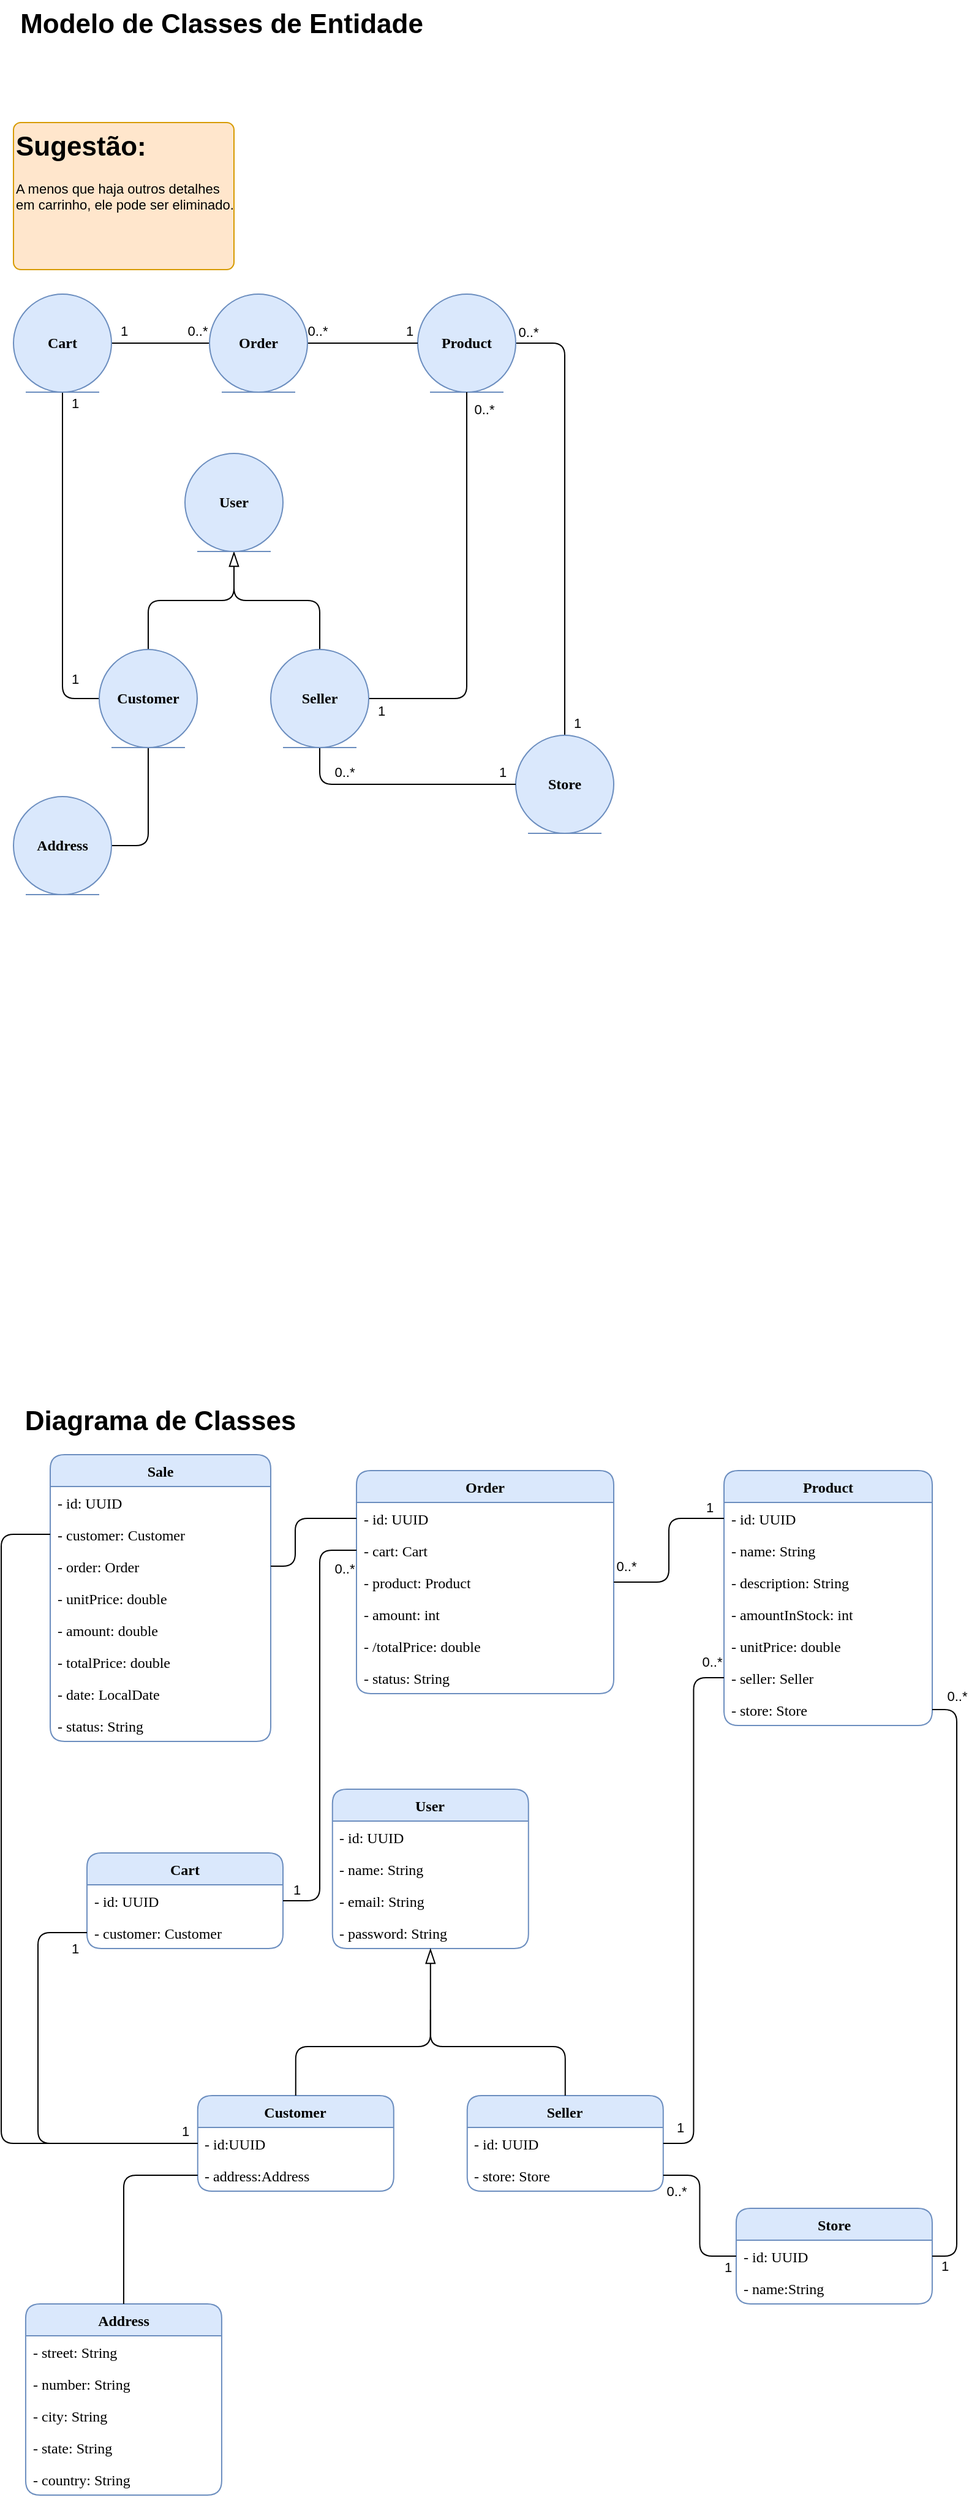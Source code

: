 <mxfile version="24.8.3">
  <diagram name="Página-1" id="TTVn241OmPXhMdDyWpZ5">
    <mxGraphModel dx="365" dy="1807" grid="1" gridSize="10" guides="1" tooltips="1" connect="1" arrows="1" fold="1" page="1" pageScale="1" pageWidth="827" pageHeight="1169" math="0" shadow="0">
      <root>
        <mxCell id="0" />
        <mxCell id="1" parent="0" />
        <mxCell id="45oS4C0SvB9Kl9MP0dxG-2" value="Product" style="swimlane;fontStyle=1;align=center;verticalAlign=top;childLayout=stackLayout;horizontal=1;startSize=26;horizontalStack=0;resizeParent=1;resizeParentMax=0;resizeLast=0;collapsible=1;marginBottom=0;whiteSpace=wrap;html=1;fontFamily=Cascadia Code;rounded=1;fillColor=#dae8fc;strokeColor=#6c8ebf;" parent="1" vertex="1">
          <mxGeometry x="610" y="70" width="170" height="208" as="geometry" />
        </mxCell>
        <mxCell id="45oS4C0SvB9Kl9MP0dxG-3" value="- id: UUID" style="text;align=left;verticalAlign=top;spacingLeft=4;spacingRight=4;overflow=hidden;rotatable=0;points=[[0,0.5],[1,0.5]];portConstraint=eastwest;whiteSpace=wrap;html=1;fontFamily=Cascadia Code;" parent="45oS4C0SvB9Kl9MP0dxG-2" vertex="1">
          <mxGeometry y="26" width="170" height="26" as="geometry" />
        </mxCell>
        <mxCell id="WNG-E03-8D0otMJcHpS6-30" value="- name: String" style="text;align=left;verticalAlign=top;spacingLeft=4;spacingRight=4;overflow=hidden;rotatable=0;points=[[0,0.5],[1,0.5]];portConstraint=eastwest;whiteSpace=wrap;html=1;fontFamily=Cascadia Code;" parent="45oS4C0SvB9Kl9MP0dxG-2" vertex="1">
          <mxGeometry y="52" width="170" height="26" as="geometry" />
        </mxCell>
        <mxCell id="WNG-E03-8D0otMJcHpS6-66" value="- description: String" style="text;align=left;verticalAlign=top;spacingLeft=4;spacingRight=4;overflow=hidden;rotatable=0;points=[[0,0.5],[1,0.5]];portConstraint=eastwest;whiteSpace=wrap;html=1;fontFamily=Cascadia Code;" parent="45oS4C0SvB9Kl9MP0dxG-2" vertex="1">
          <mxGeometry y="78" width="170" height="26" as="geometry" />
        </mxCell>
        <mxCell id="WNG-E03-8D0otMJcHpS6-87" value="- amountInStock: int" style="text;align=left;verticalAlign=top;spacingLeft=4;spacingRight=4;overflow=hidden;rotatable=0;points=[[0,0.5],[1,0.5]];portConstraint=eastwest;whiteSpace=wrap;html=1;fontFamily=Cascadia Code;" parent="45oS4C0SvB9Kl9MP0dxG-2" vertex="1">
          <mxGeometry y="104" width="170" height="26" as="geometry" />
        </mxCell>
        <mxCell id="wmJKvVizC2H3wOnnuJJJ-1" value="- unitPrice: double" style="text;align=left;verticalAlign=top;spacingLeft=4;spacingRight=4;overflow=hidden;rotatable=0;points=[[0,0.5],[1,0.5]];portConstraint=eastwest;whiteSpace=wrap;html=1;fontFamily=Cascadia Code;" vertex="1" parent="45oS4C0SvB9Kl9MP0dxG-2">
          <mxGeometry y="130" width="170" height="26" as="geometry" />
        </mxCell>
        <mxCell id="WNG-E03-8D0otMJcHpS6-88" value="- seller: Seller" style="text;align=left;verticalAlign=top;spacingLeft=4;spacingRight=4;overflow=hidden;rotatable=0;points=[[0,0.5],[1,0.5]];portConstraint=eastwest;whiteSpace=wrap;html=1;fontFamily=Cascadia Code;" parent="45oS4C0SvB9Kl9MP0dxG-2" vertex="1">
          <mxGeometry y="156" width="170" height="26" as="geometry" />
        </mxCell>
        <mxCell id="WNG-E03-8D0otMJcHpS6-89" value="- store: Store" style="text;align=left;verticalAlign=top;spacingLeft=4;spacingRight=4;overflow=hidden;rotatable=0;points=[[0,0.5],[1,0.5]];portConstraint=eastwest;whiteSpace=wrap;html=1;fontFamily=Cascadia Code;" parent="45oS4C0SvB9Kl9MP0dxG-2" vertex="1">
          <mxGeometry y="182" width="170" height="26" as="geometry" />
        </mxCell>
        <mxCell id="45oS4C0SvB9Kl9MP0dxG-7" value="Cart" style="swimlane;fontStyle=1;align=center;verticalAlign=top;childLayout=stackLayout;horizontal=1;startSize=26;horizontalStack=0;resizeParent=1;resizeParentMax=0;resizeLast=0;collapsible=1;marginBottom=0;whiteSpace=wrap;html=1;fontFamily=Cascadia Code;rounded=1;fillColor=#dae8fc;strokeColor=#6c8ebf;" parent="1" vertex="1">
          <mxGeometry x="90" y="382" width="160" height="78" as="geometry" />
        </mxCell>
        <mxCell id="45oS4C0SvB9Kl9MP0dxG-8" value="- id: UUID" style="text;align=left;verticalAlign=top;spacingLeft=4;spacingRight=4;overflow=hidden;rotatable=0;points=[[0,0.5],[1,0.5]];portConstraint=eastwest;whiteSpace=wrap;html=1;fontFamily=Cascadia Code;" parent="45oS4C0SvB9Kl9MP0dxG-7" vertex="1">
          <mxGeometry y="26" width="160" height="26" as="geometry" />
        </mxCell>
        <mxCell id="WNG-E03-8D0otMJcHpS6-63" value="- customer: Customer" style="text;align=left;verticalAlign=top;spacingLeft=4;spacingRight=4;overflow=hidden;rotatable=0;points=[[0,0.5],[1,0.5]];portConstraint=eastwest;whiteSpace=wrap;html=1;fontFamily=Cascadia Code;" parent="45oS4C0SvB9Kl9MP0dxG-7" vertex="1">
          <mxGeometry y="52" width="160" height="26" as="geometry" />
        </mxCell>
        <mxCell id="45oS4C0SvB9Kl9MP0dxG-11" value="User" style="swimlane;fontStyle=1;align=center;verticalAlign=top;childLayout=stackLayout;horizontal=1;startSize=26;horizontalStack=0;resizeParent=1;resizeParentMax=0;resizeLast=0;collapsible=1;marginBottom=0;whiteSpace=wrap;html=1;fontFamily=Cascadia Code;rounded=1;fillColor=#dae8fc;strokeColor=#6c8ebf;" parent="1" vertex="1">
          <mxGeometry x="290.39" y="330" width="160" height="130" as="geometry" />
        </mxCell>
        <mxCell id="45oS4C0SvB9Kl9MP0dxG-12" value="- id: UUID" style="text;align=left;verticalAlign=top;spacingLeft=4;spacingRight=4;overflow=hidden;rotatable=0;points=[[0,0.5],[1,0.5]];portConstraint=eastwest;whiteSpace=wrap;html=1;fontFamily=Cascadia Code;" parent="45oS4C0SvB9Kl9MP0dxG-11" vertex="1">
          <mxGeometry y="26" width="160" height="26" as="geometry" />
        </mxCell>
        <mxCell id="WNG-E03-8D0otMJcHpS6-74" value="- name: String" style="text;align=left;verticalAlign=top;spacingLeft=4;spacingRight=4;overflow=hidden;rotatable=0;points=[[0,0.5],[1,0.5]];portConstraint=eastwest;whiteSpace=wrap;html=1;fontFamily=Cascadia Code;" parent="45oS4C0SvB9Kl9MP0dxG-11" vertex="1">
          <mxGeometry y="52" width="160" height="26" as="geometry" />
        </mxCell>
        <mxCell id="WNG-E03-8D0otMJcHpS6-75" value="- email: String" style="text;align=left;verticalAlign=top;spacingLeft=4;spacingRight=4;overflow=hidden;rotatable=0;points=[[0,0.5],[1,0.5]];portConstraint=eastwest;whiteSpace=wrap;html=1;fontFamily=Cascadia Code;" parent="45oS4C0SvB9Kl9MP0dxG-11" vertex="1">
          <mxGeometry y="78" width="160" height="26" as="geometry" />
        </mxCell>
        <mxCell id="WNG-E03-8D0otMJcHpS6-76" value="- password: String" style="text;align=left;verticalAlign=top;spacingLeft=4;spacingRight=4;overflow=hidden;rotatable=0;points=[[0,0.5],[1,0.5]];portConstraint=eastwest;whiteSpace=wrap;html=1;fontFamily=Cascadia Code;" parent="45oS4C0SvB9Kl9MP0dxG-11" vertex="1">
          <mxGeometry y="104" width="160" height="26" as="geometry" />
        </mxCell>
        <mxCell id="45oS4C0SvB9Kl9MP0dxG-15" value="Seller" style="swimlane;fontStyle=1;align=center;verticalAlign=top;childLayout=stackLayout;horizontal=1;startSize=26;horizontalStack=0;resizeParent=1;resizeParentMax=0;resizeLast=0;collapsible=1;marginBottom=0;whiteSpace=wrap;html=1;fontFamily=Cascadia Code;rounded=1;fillColor=#dae8fc;strokeColor=#6c8ebf;" parent="1" vertex="1">
          <mxGeometry x="400.39" y="580" width="160" height="78" as="geometry" />
        </mxCell>
        <mxCell id="45oS4C0SvB9Kl9MP0dxG-16" value="- id: UUID" style="text;align=left;verticalAlign=top;spacingLeft=4;spacingRight=4;overflow=hidden;rotatable=0;points=[[0,0.5],[1,0.5]];portConstraint=eastwest;whiteSpace=wrap;html=1;fontFamily=Cascadia Code;" parent="45oS4C0SvB9Kl9MP0dxG-15" vertex="1">
          <mxGeometry y="26" width="160" height="26" as="geometry" />
        </mxCell>
        <mxCell id="WNG-E03-8D0otMJcHpS6-80" value="- store: Store" style="text;align=left;verticalAlign=top;spacingLeft=4;spacingRight=4;overflow=hidden;rotatable=0;points=[[0,0.5],[1,0.5]];portConstraint=eastwest;whiteSpace=wrap;html=1;fontFamily=Cascadia Code;" parent="45oS4C0SvB9Kl9MP0dxG-15" vertex="1">
          <mxGeometry y="52" width="160" height="26" as="geometry" />
        </mxCell>
        <mxCell id="45oS4C0SvB9Kl9MP0dxG-23" value="Customer" style="swimlane;fontStyle=1;align=center;verticalAlign=top;childLayout=stackLayout;horizontal=1;startSize=26;horizontalStack=0;resizeParent=1;resizeParentMax=0;resizeLast=0;collapsible=1;marginBottom=0;whiteSpace=wrap;html=1;fontFamily=Cascadia Code;rounded=1;fillColor=#dae8fc;strokeColor=#6c8ebf;" parent="1" vertex="1">
          <mxGeometry x="180.39" y="580" width="160" height="78" as="geometry" />
        </mxCell>
        <mxCell id="WNG-E03-8D0otMJcHpS6-79" value="- id:UUID" style="text;align=left;verticalAlign=top;spacingLeft=4;spacingRight=4;overflow=hidden;rotatable=0;points=[[0,0.5],[1,0.5]];portConstraint=eastwest;whiteSpace=wrap;html=1;fontFamily=Cascadia Code;" parent="45oS4C0SvB9Kl9MP0dxG-23" vertex="1">
          <mxGeometry y="26" width="160" height="26" as="geometry" />
        </mxCell>
        <mxCell id="45oS4C0SvB9Kl9MP0dxG-24" value="- address:Address" style="text;align=left;verticalAlign=top;spacingLeft=4;spacingRight=4;overflow=hidden;rotatable=0;points=[[0,0.5],[1,0.5]];portConstraint=eastwest;whiteSpace=wrap;html=1;fontFamily=Cascadia Code;" parent="45oS4C0SvB9Kl9MP0dxG-23" vertex="1">
          <mxGeometry y="52" width="160" height="26" as="geometry" />
        </mxCell>
        <mxCell id="45oS4C0SvB9Kl9MP0dxG-27" value="Address" style="swimlane;fontStyle=1;align=center;verticalAlign=top;childLayout=stackLayout;horizontal=1;startSize=26;horizontalStack=0;resizeParent=1;resizeParentMax=0;resizeLast=0;collapsible=1;marginBottom=0;whiteSpace=wrap;html=1;fontFamily=Cascadia Code;rounded=1;fillColor=#dae8fc;strokeColor=#6c8ebf;" parent="1" vertex="1">
          <mxGeometry x="39.96" y="750" width="160" height="156" as="geometry" />
        </mxCell>
        <mxCell id="45oS4C0SvB9Kl9MP0dxG-28" value="- street: String" style="text;align=left;verticalAlign=top;spacingLeft=4;spacingRight=4;overflow=hidden;rotatable=0;points=[[0,0.5],[1,0.5]];portConstraint=eastwest;whiteSpace=wrap;html=1;fontFamily=Cascadia Code;" parent="45oS4C0SvB9Kl9MP0dxG-27" vertex="1">
          <mxGeometry y="26" width="160" height="26" as="geometry" />
        </mxCell>
        <mxCell id="WNG-E03-8D0otMJcHpS6-70" value="- number: String" style="text;align=left;verticalAlign=top;spacingLeft=4;spacingRight=4;overflow=hidden;rotatable=0;points=[[0,0.5],[1,0.5]];portConstraint=eastwest;whiteSpace=wrap;html=1;fontFamily=Cascadia Code;" parent="45oS4C0SvB9Kl9MP0dxG-27" vertex="1">
          <mxGeometry y="52" width="160" height="26" as="geometry" />
        </mxCell>
        <mxCell id="WNG-E03-8D0otMJcHpS6-69" value="- city: String" style="text;align=left;verticalAlign=top;spacingLeft=4;spacingRight=4;overflow=hidden;rotatable=0;points=[[0,0.5],[1,0.5]];portConstraint=eastwest;whiteSpace=wrap;html=1;fontFamily=Cascadia Code;" parent="45oS4C0SvB9Kl9MP0dxG-27" vertex="1">
          <mxGeometry y="78" width="160" height="26" as="geometry" />
        </mxCell>
        <mxCell id="WNG-E03-8D0otMJcHpS6-71" value="- state: String" style="text;align=left;verticalAlign=top;spacingLeft=4;spacingRight=4;overflow=hidden;rotatable=0;points=[[0,0.5],[1,0.5]];portConstraint=eastwest;whiteSpace=wrap;html=1;fontFamily=Cascadia Code;" parent="45oS4C0SvB9Kl9MP0dxG-27" vertex="1">
          <mxGeometry y="104" width="160" height="26" as="geometry" />
        </mxCell>
        <mxCell id="WNG-E03-8D0otMJcHpS6-72" value="- country: String" style="text;align=left;verticalAlign=top;spacingLeft=4;spacingRight=4;overflow=hidden;rotatable=0;points=[[0,0.5],[1,0.5]];portConstraint=eastwest;whiteSpace=wrap;html=1;fontFamily=Cascadia Code;" parent="45oS4C0SvB9Kl9MP0dxG-27" vertex="1">
          <mxGeometry y="130" width="160" height="26" as="geometry" />
        </mxCell>
        <mxCell id="45oS4C0SvB9Kl9MP0dxG-31" value="Store" style="swimlane;fontStyle=1;align=center;verticalAlign=top;childLayout=stackLayout;horizontal=1;startSize=26;horizontalStack=0;resizeParent=1;resizeParentMax=0;resizeLast=0;collapsible=1;marginBottom=0;whiteSpace=wrap;html=1;fontFamily=Cascadia Code;rounded=1;fillColor=#dae8fc;strokeColor=#6c8ebf;" parent="1" vertex="1">
          <mxGeometry x="619.96" y="672" width="160" height="78" as="geometry" />
        </mxCell>
        <mxCell id="45oS4C0SvB9Kl9MP0dxG-32" value="- id: UUID" style="text;align=left;verticalAlign=top;spacingLeft=4;spacingRight=4;overflow=hidden;rotatable=0;points=[[0,0.5],[1,0.5]];portConstraint=eastwest;whiteSpace=wrap;html=1;fontFamily=Cascadia Code;" parent="45oS4C0SvB9Kl9MP0dxG-31" vertex="1">
          <mxGeometry y="26" width="160" height="26" as="geometry" />
        </mxCell>
        <mxCell id="WNG-E03-8D0otMJcHpS6-84" value="- name:String" style="text;align=left;verticalAlign=top;spacingLeft=4;spacingRight=4;overflow=hidden;rotatable=0;points=[[0,0.5],[1,0.5]];portConstraint=eastwest;whiteSpace=wrap;html=1;fontFamily=Cascadia Code;" parent="45oS4C0SvB9Kl9MP0dxG-31" vertex="1">
          <mxGeometry y="52" width="160" height="26" as="geometry" />
        </mxCell>
        <mxCell id="WNG-E03-8D0otMJcHpS6-1" value="Diagrama de Classes" style="text;html=1;align=center;verticalAlign=middle;whiteSpace=wrap;rounded=0;fontStyle=1;fontSize=22;" parent="1" vertex="1">
          <mxGeometry x="30" y="10" width="240" height="40" as="geometry" />
        </mxCell>
        <mxCell id="WNG-E03-8D0otMJcHpS6-2" value="Modelo de Classes de Entidade" style="text;html=1;align=center;verticalAlign=middle;whiteSpace=wrap;rounded=0;fontStyle=1;fontSize=22;" parent="1" vertex="1">
          <mxGeometry x="30" y="-1130" width="340" height="40" as="geometry" />
        </mxCell>
        <mxCell id="WNG-E03-8D0otMJcHpS6-20" style="edgeStyle=orthogonalEdgeStyle;shape=connector;curved=0;rounded=1;orthogonalLoop=1;jettySize=auto;html=1;exitX=1;exitY=0.5;exitDx=0;exitDy=0;entryX=0.5;entryY=0;entryDx=0;entryDy=0;strokeColor=default;align=center;verticalAlign=middle;fontFamily=Helvetica;fontSize=11;fontColor=default;labelBackgroundColor=default;startArrow=none;startFill=0;startSize=10;endArrow=none;endFill=0;endSize=10;" parent="1" source="WNG-E03-8D0otMJcHpS6-3" target="WNG-E03-8D0otMJcHpS6-6" edge="1">
          <mxGeometry relative="1" as="geometry">
            <Array as="points">
              <mxPoint x="480" y="-850" />
            </Array>
          </mxGeometry>
        </mxCell>
        <mxCell id="WNG-E03-8D0otMJcHpS6-24" value="0..*" style="edgeLabel;html=1;align=center;verticalAlign=middle;resizable=0;points=[];fontFamily=Helvetica;fontSize=11;fontColor=default;labelBackgroundColor=default;" parent="WNG-E03-8D0otMJcHpS6-20" vertex="1" connectable="0">
          <mxGeometry x="-0.719" relative="1" as="geometry">
            <mxPoint x="-30" y="-20" as="offset" />
          </mxGeometry>
        </mxCell>
        <mxCell id="WNG-E03-8D0otMJcHpS6-25" value="1" style="edgeLabel;html=1;align=center;verticalAlign=middle;resizable=0;points=[];fontFamily=Helvetica;fontSize=11;fontColor=default;labelBackgroundColor=default;" parent="WNG-E03-8D0otMJcHpS6-20" vertex="1" connectable="0">
          <mxGeometry x="0.94" y="-1" relative="1" as="geometry">
            <mxPoint x="11" y="1" as="offset" />
          </mxGeometry>
        </mxCell>
        <mxCell id="WNG-E03-8D0otMJcHpS6-3" value="&lt;font face=&quot;Cascadia Code&quot;&gt;&lt;b&gt;Product&lt;/b&gt;&lt;/font&gt;" style="ellipse;shape=umlEntity;whiteSpace=wrap;html=1;fillColor=#dae8fc;strokeColor=#6c8ebf;" parent="1" vertex="1">
          <mxGeometry x="360" y="-890" width="80" height="80" as="geometry" />
        </mxCell>
        <mxCell id="WNG-E03-8D0otMJcHpS6-11" style="edgeStyle=orthogonalEdgeStyle;rounded=1;orthogonalLoop=1;jettySize=auto;html=1;endArrow=none;endFill=0;curved=0;" parent="1" source="WNG-E03-8D0otMJcHpS6-4" target="WNG-E03-8D0otMJcHpS6-3" edge="1">
          <mxGeometry relative="1" as="geometry" />
        </mxCell>
        <mxCell id="WNG-E03-8D0otMJcHpS6-12" value="1" style="edgeLabel;html=1;align=center;verticalAlign=middle;resizable=0;points=[];" parent="WNG-E03-8D0otMJcHpS6-11" vertex="1" connectable="0">
          <mxGeometry x="0.868" y="1" relative="1" as="geometry">
            <mxPoint x="-1" y="-9" as="offset" />
          </mxGeometry>
        </mxCell>
        <mxCell id="WNG-E03-8D0otMJcHpS6-13" value="0..*" style="edgeLabel;html=1;align=center;verticalAlign=middle;resizable=0;points=[];" parent="WNG-E03-8D0otMJcHpS6-11" vertex="1" connectable="0">
          <mxGeometry x="-0.898" y="2" relative="1" as="geometry">
            <mxPoint x="3" y="-8" as="offset" />
          </mxGeometry>
        </mxCell>
        <mxCell id="WNG-E03-8D0otMJcHpS6-34" style="edgeStyle=orthogonalEdgeStyle;shape=connector;curved=0;rounded=1;orthogonalLoop=1;jettySize=auto;html=1;entryX=1;entryY=0.5;entryDx=0;entryDy=0;strokeColor=default;align=center;verticalAlign=middle;fontFamily=Helvetica;fontSize=11;fontColor=default;labelBackgroundColor=default;startArrow=none;startFill=0;startSize=10;endArrow=none;endFill=0;endSize=10;" parent="1" source="WNG-E03-8D0otMJcHpS6-4" target="WNG-E03-8D0otMJcHpS6-33" edge="1">
          <mxGeometry relative="1" as="geometry" />
        </mxCell>
        <mxCell id="WNG-E03-8D0otMJcHpS6-38" value="1" style="edgeLabel;html=1;align=center;verticalAlign=middle;resizable=0;points=[];fontFamily=Helvetica;fontSize=11;fontColor=default;labelBackgroundColor=default;" parent="WNG-E03-8D0otMJcHpS6-34" vertex="1" connectable="0">
          <mxGeometry x="0.775" relative="1" as="geometry">
            <mxPoint x="1" y="-10" as="offset" />
          </mxGeometry>
        </mxCell>
        <mxCell id="WNG-E03-8D0otMJcHpS6-39" value="0..*" style="edgeLabel;html=1;align=center;verticalAlign=middle;resizable=0;points=[];fontFamily=Helvetica;fontSize=11;fontColor=default;labelBackgroundColor=default;" parent="WNG-E03-8D0otMJcHpS6-34" vertex="1" connectable="0">
          <mxGeometry x="-0.8" y="-2" relative="1" as="geometry">
            <mxPoint x="-2" y="-8" as="offset" />
          </mxGeometry>
        </mxCell>
        <mxCell id="WNG-E03-8D0otMJcHpS6-4" value="&lt;font face=&quot;Cascadia Code&quot;&gt;&lt;b&gt;Order&lt;/b&gt;&lt;/font&gt;" style="ellipse;shape=umlEntity;whiteSpace=wrap;html=1;fillColor=#dae8fc;strokeColor=#6c8ebf;" parent="1" vertex="1">
          <mxGeometry x="190" y="-890" width="80" height="80" as="geometry" />
        </mxCell>
        <mxCell id="WNG-E03-8D0otMJcHpS6-6" value="&lt;font face=&quot;Cascadia Code&quot;&gt;&lt;b&gt;Store&lt;/b&gt;&lt;/font&gt;" style="ellipse;shape=umlEntity;whiteSpace=wrap;html=1;fillColor=#dae8fc;strokeColor=#6c8ebf;" parent="1" vertex="1">
          <mxGeometry x="440" y="-530" width="80" height="80" as="geometry" />
        </mxCell>
        <mxCell id="WNG-E03-8D0otMJcHpS6-14" style="edgeStyle=orthogonalEdgeStyle;rounded=1;orthogonalLoop=1;jettySize=auto;html=1;entryX=0.5;entryY=0;entryDx=0;entryDy=0;endArrow=none;endFill=0;endSize=10;curved=0;startArrow=blockThin;startFill=0;startSize=10;exitX=0.5;exitY=1;exitDx=0;exitDy=0;" parent="1" source="WNG-E03-8D0otMJcHpS6-7" target="WNG-E03-8D0otMJcHpS6-8" edge="1">
          <mxGeometry relative="1" as="geometry">
            <mxPoint x="250" y="-630" as="sourcePoint" />
          </mxGeometry>
        </mxCell>
        <mxCell id="WNG-E03-8D0otMJcHpS6-15" style="edgeStyle=orthogonalEdgeStyle;rounded=1;orthogonalLoop=1;jettySize=auto;html=1;entryX=0.5;entryY=0;entryDx=0;entryDy=0;endArrow=none;endFill=0;endSize=10;curved=0;" parent="1" target="WNG-E03-8D0otMJcHpS6-9" edge="1">
          <mxGeometry relative="1" as="geometry">
            <mxPoint x="210" y="-660" as="sourcePoint" />
            <Array as="points">
              <mxPoint x="210" y="-640" />
              <mxPoint x="280" y="-640" />
            </Array>
          </mxGeometry>
        </mxCell>
        <mxCell id="WNG-E03-8D0otMJcHpS6-37" style="edgeStyle=orthogonalEdgeStyle;shape=connector;curved=0;rounded=1;orthogonalLoop=1;jettySize=auto;html=1;strokeColor=default;align=center;verticalAlign=middle;fontFamily=Helvetica;fontSize=11;fontColor=default;labelBackgroundColor=default;startArrow=none;startFill=0;startSize=10;endArrow=none;endFill=0;endSize=10;entryX=0.5;entryY=1;entryDx=0;entryDy=0;exitX=0;exitY=0.5;exitDx=0;exitDy=0;" parent="1" source="WNG-E03-8D0otMJcHpS6-8" target="WNG-E03-8D0otMJcHpS6-33" edge="1">
          <mxGeometry relative="1" as="geometry">
            <mxPoint x="80" y="-780" as="targetPoint" />
          </mxGeometry>
        </mxCell>
        <mxCell id="WNG-E03-8D0otMJcHpS6-40" value="1" style="edgeLabel;html=1;align=center;verticalAlign=middle;resizable=0;points=[];fontFamily=Helvetica;fontSize=11;fontColor=default;labelBackgroundColor=default;" parent="WNG-E03-8D0otMJcHpS6-37" vertex="1" connectable="0">
          <mxGeometry x="0.937" relative="1" as="geometry">
            <mxPoint x="10" as="offset" />
          </mxGeometry>
        </mxCell>
        <mxCell id="WNG-E03-8D0otMJcHpS6-41" value="1" style="edgeLabel;html=1;align=center;verticalAlign=middle;resizable=0;points=[];fontFamily=Helvetica;fontSize=11;fontColor=default;labelBackgroundColor=default;" parent="WNG-E03-8D0otMJcHpS6-37" vertex="1" connectable="0">
          <mxGeometry x="-0.668" y="1" relative="1" as="geometry">
            <mxPoint x="11" as="offset" />
          </mxGeometry>
        </mxCell>
        <mxCell id="WNG-E03-8D0otMJcHpS6-7" value="&lt;font face=&quot;Cascadia Code&quot;&gt;&lt;b&gt;User&lt;/b&gt;&lt;/font&gt;" style="ellipse;shape=umlEntity;whiteSpace=wrap;html=1;fillColor=#dae8fc;strokeColor=#6c8ebf;" parent="1" vertex="1">
          <mxGeometry x="170" y="-760" width="80" height="80" as="geometry" />
        </mxCell>
        <mxCell id="WNG-E03-8D0otMJcHpS6-17" style="rounded=1;orthogonalLoop=1;jettySize=auto;html=1;entryX=1;entryY=0.5;entryDx=0;entryDy=0;edgeStyle=orthogonalEdgeStyle;endArrow=none;endFill=0;curved=0;exitX=0.5;exitY=1;exitDx=0;exitDy=0;" parent="1" source="WNG-E03-8D0otMJcHpS6-8" target="WNG-E03-8D0otMJcHpS6-10" edge="1">
          <mxGeometry relative="1" as="geometry">
            <Array as="points">
              <mxPoint x="140" y="-440" />
            </Array>
          </mxGeometry>
        </mxCell>
        <mxCell id="WNG-E03-8D0otMJcHpS6-8" value="&lt;font face=&quot;Cascadia Code&quot;&gt;&lt;b&gt;Customer&lt;/b&gt;&lt;/font&gt;" style="ellipse;shape=umlEntity;whiteSpace=wrap;html=1;fillColor=#dae8fc;strokeColor=#6c8ebf;" parent="1" vertex="1">
          <mxGeometry x="100" y="-600" width="80" height="80" as="geometry" />
        </mxCell>
        <mxCell id="WNG-E03-8D0otMJcHpS6-16" style="edgeStyle=orthogonalEdgeStyle;rounded=1;orthogonalLoop=1;jettySize=auto;html=1;entryX=0;entryY=0.5;entryDx=0;entryDy=0;endArrow=none;endFill=0;curved=0;exitX=0.5;exitY=1;exitDx=0;exitDy=0;" parent="1" source="WNG-E03-8D0otMJcHpS6-9" target="WNG-E03-8D0otMJcHpS6-6" edge="1">
          <mxGeometry relative="1" as="geometry" />
        </mxCell>
        <mxCell id="WNG-E03-8D0otMJcHpS6-27" value="0..*" style="edgeLabel;html=1;align=center;verticalAlign=middle;resizable=0;points=[];fontFamily=Helvetica;fontSize=11;fontColor=default;labelBackgroundColor=default;" parent="WNG-E03-8D0otMJcHpS6-16" vertex="1" connectable="0">
          <mxGeometry x="-0.845" y="2" relative="1" as="geometry">
            <mxPoint x="18" y="5" as="offset" />
          </mxGeometry>
        </mxCell>
        <mxCell id="WNG-E03-8D0otMJcHpS6-28" value="1" style="edgeLabel;html=1;align=center;verticalAlign=middle;resizable=0;points=[];fontFamily=Helvetica;fontSize=11;fontColor=default;labelBackgroundColor=default;" parent="WNG-E03-8D0otMJcHpS6-16" vertex="1" connectable="0">
          <mxGeometry x="0.883" relative="1" as="geometry">
            <mxPoint y="-10" as="offset" />
          </mxGeometry>
        </mxCell>
        <mxCell id="WNG-E03-8D0otMJcHpS6-18" style="edgeStyle=orthogonalEdgeStyle;rounded=1;orthogonalLoop=1;jettySize=auto;html=1;entryX=0.5;entryY=1;entryDx=0;entryDy=0;exitX=1;exitY=0.5;exitDx=0;exitDy=0;curved=0;endArrow=none;endFill=0;" parent="1" source="WNG-E03-8D0otMJcHpS6-9" target="WNG-E03-8D0otMJcHpS6-3" edge="1">
          <mxGeometry relative="1" as="geometry">
            <Array as="points">
              <mxPoint x="400" y="-560" />
            </Array>
          </mxGeometry>
        </mxCell>
        <mxCell id="WNG-E03-8D0otMJcHpS6-42" value="0..*" style="edgeLabel;html=1;align=center;verticalAlign=middle;resizable=0;points=[];fontFamily=Helvetica;fontSize=11;fontColor=default;labelBackgroundColor=default;" parent="WNG-E03-8D0otMJcHpS6-18" vertex="1" connectable="0">
          <mxGeometry x="0.919" y="-2" relative="1" as="geometry">
            <mxPoint x="12" as="offset" />
          </mxGeometry>
        </mxCell>
        <mxCell id="WNG-E03-8D0otMJcHpS6-43" value="1" style="edgeLabel;html=1;align=center;verticalAlign=middle;resizable=0;points=[];fontFamily=Helvetica;fontSize=11;fontColor=default;labelBackgroundColor=default;" parent="WNG-E03-8D0otMJcHpS6-18" vertex="1" connectable="0">
          <mxGeometry x="-0.941" relative="1" as="geometry">
            <mxPoint y="10" as="offset" />
          </mxGeometry>
        </mxCell>
        <mxCell id="WNG-E03-8D0otMJcHpS6-9" value="&lt;font face=&quot;Cascadia Code&quot;&gt;&lt;b&gt;Seller&lt;/b&gt;&lt;/font&gt;" style="ellipse;shape=umlEntity;whiteSpace=wrap;html=1;fillColor=#dae8fc;strokeColor=#6c8ebf;" parent="1" vertex="1">
          <mxGeometry x="240" y="-600" width="80" height="80" as="geometry" />
        </mxCell>
        <mxCell id="WNG-E03-8D0otMJcHpS6-10" value="&lt;font face=&quot;Cascadia Code&quot;&gt;&lt;b&gt;Address&lt;/b&gt;&lt;/font&gt;" style="ellipse;shape=umlEntity;whiteSpace=wrap;html=1;fillColor=#dae8fc;strokeColor=#6c8ebf;" parent="1" vertex="1">
          <mxGeometry x="30" y="-480" width="80" height="80" as="geometry" />
        </mxCell>
        <mxCell id="WNG-E03-8D0otMJcHpS6-33" value="&lt;font face=&quot;Cascadia Code&quot;&gt;&lt;b&gt;Cart&lt;/b&gt;&lt;/font&gt;" style="ellipse;shape=umlEntity;whiteSpace=wrap;html=1;fillColor=#dae8fc;strokeColor=#6c8ebf;" parent="1" vertex="1">
          <mxGeometry x="30" y="-890" width="80" height="80" as="geometry" />
        </mxCell>
        <mxCell id="WNG-E03-8D0otMJcHpS6-49" style="edgeStyle=orthogonalEdgeStyle;rounded=1;orthogonalLoop=1;jettySize=auto;html=1;entryX=0.5;entryY=0;entryDx=0;entryDy=0;endArrow=none;endFill=0;endSize=10;curved=0;startArrow=blockThin;startFill=0;startSize=10;" parent="1" source="45oS4C0SvB9Kl9MP0dxG-11" target="45oS4C0SvB9Kl9MP0dxG-23" edge="1">
          <mxGeometry relative="1" as="geometry">
            <mxPoint x="380.39" y="500" as="sourcePoint" />
            <mxPoint x="310.39" y="580" as="targetPoint" />
            <Array as="points">
              <mxPoint x="370.39" y="540" />
              <mxPoint x="260.39" y="540" />
            </Array>
          </mxGeometry>
        </mxCell>
        <mxCell id="WNG-E03-8D0otMJcHpS6-50" style="edgeStyle=orthogonalEdgeStyle;rounded=1;orthogonalLoop=1;jettySize=auto;html=1;entryX=0.5;entryY=0;entryDx=0;entryDy=0;endArrow=none;endFill=0;endSize=10;curved=0;" parent="1" target="45oS4C0SvB9Kl9MP0dxG-15" edge="1">
          <mxGeometry relative="1" as="geometry">
            <mxPoint x="370.39" y="510" as="sourcePoint" />
            <mxPoint x="450.39" y="580" as="targetPoint" />
            <Array as="points">
              <mxPoint x="370.39" y="540" />
              <mxPoint x="480.39" y="540" />
            </Array>
          </mxGeometry>
        </mxCell>
        <mxCell id="WNG-E03-8D0otMJcHpS6-51" value="Order" style="swimlane;fontStyle=1;align=center;verticalAlign=top;childLayout=stackLayout;horizontal=1;startSize=26;horizontalStack=0;resizeParent=1;resizeParentMax=0;resizeLast=0;collapsible=1;marginBottom=0;whiteSpace=wrap;html=1;fontFamily=Cascadia Code;rounded=1;fillColor=#dae8fc;strokeColor=#6c8ebf;" parent="1" vertex="1">
          <mxGeometry x="310" y="70" width="210" height="182" as="geometry" />
        </mxCell>
        <mxCell id="WNG-E03-8D0otMJcHpS6-52" value="- id: UUID" style="text;align=left;verticalAlign=top;spacingLeft=4;spacingRight=4;overflow=hidden;rotatable=0;points=[[0,0.5],[1,0.5]];portConstraint=eastwest;whiteSpace=wrap;html=1;fontFamily=Cascadia Code;" parent="WNG-E03-8D0otMJcHpS6-51" vertex="1">
          <mxGeometry y="26" width="210" height="26" as="geometry" />
        </mxCell>
        <mxCell id="WNG-E03-8D0otMJcHpS6-53" value="- cart: Cart" style="text;align=left;verticalAlign=top;spacingLeft=4;spacingRight=4;overflow=hidden;rotatable=0;points=[[0,0.5],[1,0.5]];portConstraint=eastwest;whiteSpace=wrap;html=1;fontFamily=Cascadia Code;" parent="WNG-E03-8D0otMJcHpS6-51" vertex="1">
          <mxGeometry y="52" width="210" height="26" as="geometry" />
        </mxCell>
        <mxCell id="WNG-E03-8D0otMJcHpS6-54" value="- product: Product" style="text;align=left;verticalAlign=top;spacingLeft=4;spacingRight=4;overflow=hidden;rotatable=0;points=[[0,0.5],[1,0.5]];portConstraint=eastwest;whiteSpace=wrap;html=1;fontFamily=Cascadia Code;" parent="WNG-E03-8D0otMJcHpS6-51" vertex="1">
          <mxGeometry y="78" width="210" height="26" as="geometry" />
        </mxCell>
        <mxCell id="WNG-E03-8D0otMJcHpS6-60" value="- amount: int" style="text;align=left;verticalAlign=top;spacingLeft=4;spacingRight=4;overflow=hidden;rotatable=0;points=[[0,0.5],[1,0.5]];portConstraint=eastwest;whiteSpace=wrap;html=1;fontFamily=Cascadia Code;" parent="WNG-E03-8D0otMJcHpS6-51" vertex="1">
          <mxGeometry y="104" width="210" height="26" as="geometry" />
        </mxCell>
        <mxCell id="WNG-E03-8D0otMJcHpS6-62" value="- /totalPrice: double" style="text;align=left;verticalAlign=top;spacingLeft=4;spacingRight=4;overflow=hidden;rotatable=0;points=[[0,0.5],[1,0.5]];portConstraint=eastwest;whiteSpace=wrap;html=1;fontFamily=Cascadia Code;" parent="WNG-E03-8D0otMJcHpS6-51" vertex="1">
          <mxGeometry y="130" width="210" height="26" as="geometry" />
        </mxCell>
        <mxCell id="wmJKvVizC2H3wOnnuJJJ-2" value="- status: String" style="text;align=left;verticalAlign=top;spacingLeft=4;spacingRight=4;overflow=hidden;rotatable=0;points=[[0,0.5],[1,0.5]];portConstraint=eastwest;whiteSpace=wrap;html=1;fontFamily=Cascadia Code;" vertex="1" parent="WNG-E03-8D0otMJcHpS6-51">
          <mxGeometry y="156" width="210" height="26" as="geometry" />
        </mxCell>
        <mxCell id="WNG-E03-8D0otMJcHpS6-67" style="edgeStyle=orthogonalEdgeStyle;shape=connector;curved=0;rounded=1;orthogonalLoop=1;jettySize=auto;html=1;entryX=0;entryY=0.5;entryDx=0;entryDy=0;strokeColor=default;align=center;verticalAlign=middle;fontFamily=Helvetica;fontSize=11;fontColor=default;labelBackgroundColor=default;startArrow=none;startFill=0;startSize=10;endArrow=none;endFill=0;endSize=10;" parent="1" source="WNG-E03-8D0otMJcHpS6-54" target="45oS4C0SvB9Kl9MP0dxG-3" edge="1">
          <mxGeometry relative="1" as="geometry" />
        </mxCell>
        <mxCell id="WNG-E03-8D0otMJcHpS6-92" value="0..*" style="edgeLabel;html=1;align=center;verticalAlign=middle;resizable=0;points=[];fontFamily=Helvetica;fontSize=11;fontColor=default;labelBackgroundColor=default;" parent="WNG-E03-8D0otMJcHpS6-67" vertex="1" connectable="0">
          <mxGeometry x="-0.89" relative="1" as="geometry">
            <mxPoint x="2" y="-13" as="offset" />
          </mxGeometry>
        </mxCell>
        <mxCell id="WNG-E03-8D0otMJcHpS6-95" value="1" style="edgeLabel;html=1;align=center;verticalAlign=middle;resizable=0;points=[];fontFamily=Helvetica;fontSize=11;fontColor=default;labelBackgroundColor=default;" parent="WNG-E03-8D0otMJcHpS6-67" vertex="1" connectable="0">
          <mxGeometry x="0.822" y="-1" relative="1" as="geometry">
            <mxPoint y="-10" as="offset" />
          </mxGeometry>
        </mxCell>
        <mxCell id="WNG-E03-8D0otMJcHpS6-68" value="&lt;h1 style=&quot;margin-top: 0px;&quot;&gt;Sugestão:&lt;br&gt;&lt;/h1&gt;A menos que haja outros detalhes em carrinho, ele pode ser eliminado." style="text;html=1;whiteSpace=wrap;overflow=hidden;rounded=1;fontFamily=Helvetica;fontSize=11;labelBackgroundColor=none;fillColor=#ffe6cc;strokeColor=#d79b00;imageAspect=1;fillOpacity=100;fillStyle=solid;labelPadding:10px;arcSize=5;" parent="1" vertex="1">
          <mxGeometry x="30" y="-1030" width="180" height="120" as="geometry" />
        </mxCell>
        <mxCell id="WNG-E03-8D0otMJcHpS6-73" style="edgeStyle=orthogonalEdgeStyle;shape=connector;curved=0;rounded=1;orthogonalLoop=1;jettySize=auto;html=1;strokeColor=default;align=center;verticalAlign=middle;fontFamily=Helvetica;fontSize=11;fontColor=default;labelBackgroundColor=default;startArrow=none;startFill=0;startSize=10;endArrow=none;endFill=0;endSize=10;exitX=0.5;exitY=0;exitDx=0;exitDy=0;" parent="1" source="45oS4C0SvB9Kl9MP0dxG-27" target="45oS4C0SvB9Kl9MP0dxG-24" edge="1">
          <mxGeometry relative="1" as="geometry">
            <mxPoint x="336.6" y="692.416" as="targetPoint" />
          </mxGeometry>
        </mxCell>
        <mxCell id="WNG-E03-8D0otMJcHpS6-77" style="edgeStyle=orthogonalEdgeStyle;shape=connector;curved=0;rounded=1;orthogonalLoop=1;jettySize=auto;html=1;entryX=0;entryY=0.5;entryDx=0;entryDy=0;strokeColor=default;align=center;verticalAlign=middle;fontFamily=Helvetica;fontSize=11;fontColor=default;labelBackgroundColor=default;startArrow=none;startFill=0;startSize=10;endArrow=none;endFill=0;endSize=10;" parent="1" source="45oS4C0SvB9Kl9MP0dxG-8" target="WNG-E03-8D0otMJcHpS6-53" edge="1">
          <mxGeometry relative="1" as="geometry" />
        </mxCell>
        <mxCell id="WNG-E03-8D0otMJcHpS6-93" value="0..*" style="edgeLabel;html=1;align=center;verticalAlign=middle;resizable=0;points=[];fontFamily=Helvetica;fontSize=11;fontColor=default;labelBackgroundColor=default;" parent="WNG-E03-8D0otMJcHpS6-77" vertex="1" connectable="0">
          <mxGeometry x="0.717" relative="1" as="geometry">
            <mxPoint x="20" y="-4" as="offset" />
          </mxGeometry>
        </mxCell>
        <mxCell id="WNG-E03-8D0otMJcHpS6-94" value="1" style="edgeLabel;html=1;align=center;verticalAlign=middle;resizable=0;points=[];fontFamily=Helvetica;fontSize=11;fontColor=default;labelBackgroundColor=default;" parent="WNG-E03-8D0otMJcHpS6-77" vertex="1" connectable="0">
          <mxGeometry x="-0.894" relative="1" as="geometry">
            <mxPoint x="-8" y="-9" as="offset" />
          </mxGeometry>
        </mxCell>
        <mxCell id="WNG-E03-8D0otMJcHpS6-78" style="edgeStyle=orthogonalEdgeStyle;shape=connector;curved=0;rounded=1;orthogonalLoop=1;jettySize=auto;html=1;exitX=0;exitY=0.5;exitDx=0;exitDy=0;strokeColor=default;align=center;verticalAlign=middle;fontFamily=Helvetica;fontSize=11;fontColor=default;labelBackgroundColor=default;startArrow=none;startFill=0;startSize=10;endArrow=none;endFill=0;endSize=10;entryX=0;entryY=0.5;entryDx=0;entryDy=0;" parent="1" source="WNG-E03-8D0otMJcHpS6-63" target="WNG-E03-8D0otMJcHpS6-79" edge="1">
          <mxGeometry relative="1" as="geometry">
            <mxPoint x="170" y="490" as="targetPoint" />
            <Array as="points">
              <mxPoint x="50" y="447" />
              <mxPoint x="50" y="619" />
            </Array>
          </mxGeometry>
        </mxCell>
        <mxCell id="WNG-E03-8D0otMJcHpS6-96" value="1" style="edgeLabel;html=1;align=center;verticalAlign=middle;resizable=0;points=[];fontFamily=Helvetica;fontSize=11;fontColor=default;labelBackgroundColor=default;" parent="WNG-E03-8D0otMJcHpS6-78" vertex="1" connectable="0">
          <mxGeometry x="0.975" y="-2" relative="1" as="geometry">
            <mxPoint x="-6" y="-12" as="offset" />
          </mxGeometry>
        </mxCell>
        <mxCell id="WNG-E03-8D0otMJcHpS6-97" value="1" style="edgeLabel;html=1;align=center;verticalAlign=middle;resizable=0;points=[];fontFamily=Helvetica;fontSize=11;fontColor=default;labelBackgroundColor=default;" parent="WNG-E03-8D0otMJcHpS6-78" vertex="1" connectable="0">
          <mxGeometry x="-0.972" y="-1" relative="1" as="geometry">
            <mxPoint x="-5" y="14" as="offset" />
          </mxGeometry>
        </mxCell>
        <mxCell id="WNG-E03-8D0otMJcHpS6-81" style="edgeStyle=orthogonalEdgeStyle;shape=connector;curved=0;rounded=1;orthogonalLoop=1;jettySize=auto;html=1;strokeColor=default;align=center;verticalAlign=middle;fontFamily=Helvetica;fontSize=11;fontColor=default;labelBackgroundColor=default;startArrow=none;startFill=0;startSize=10;endArrow=none;endFill=0;endSize=10;" parent="1" source="WNG-E03-8D0otMJcHpS6-80" target="45oS4C0SvB9Kl9MP0dxG-32" edge="1">
          <mxGeometry relative="1" as="geometry" />
        </mxCell>
        <mxCell id="WNG-E03-8D0otMJcHpS6-102" value="0..*" style="edgeLabel;html=1;align=center;verticalAlign=middle;resizable=0;points=[];fontFamily=Helvetica;fontSize=11;fontColor=default;labelBackgroundColor=default;" parent="WNG-E03-8D0otMJcHpS6-81" vertex="1" connectable="0">
          <mxGeometry x="-0.79" relative="1" as="geometry">
            <mxPoint x="-3" y="13" as="offset" />
          </mxGeometry>
        </mxCell>
        <mxCell id="WNG-E03-8D0otMJcHpS6-103" value="1" style="edgeLabel;html=1;align=center;verticalAlign=middle;resizable=0;points=[];fontFamily=Helvetica;fontSize=11;fontColor=default;labelBackgroundColor=default;" parent="WNG-E03-8D0otMJcHpS6-81" vertex="1" connectable="0">
          <mxGeometry x="0.883" y="-2" relative="1" as="geometry">
            <mxPoint y="7" as="offset" />
          </mxGeometry>
        </mxCell>
        <mxCell id="WNG-E03-8D0otMJcHpS6-90" style="edgeStyle=orthogonalEdgeStyle;shape=connector;curved=0;rounded=1;orthogonalLoop=1;jettySize=auto;html=1;entryX=1;entryY=0.5;entryDx=0;entryDy=0;strokeColor=default;align=center;verticalAlign=middle;fontFamily=Helvetica;fontSize=11;fontColor=default;labelBackgroundColor=default;startArrow=none;startFill=0;startSize=10;endArrow=none;endFill=0;endSize=10;" parent="1" source="WNG-E03-8D0otMJcHpS6-88" target="45oS4C0SvB9Kl9MP0dxG-16" edge="1">
          <mxGeometry relative="1" as="geometry" />
        </mxCell>
        <mxCell id="WNG-E03-8D0otMJcHpS6-98" value="1" style="edgeLabel;html=1;align=center;verticalAlign=middle;resizable=0;points=[];fontFamily=Helvetica;fontSize=11;fontColor=default;labelBackgroundColor=default;" parent="WNG-E03-8D0otMJcHpS6-90" vertex="1" connectable="0">
          <mxGeometry x="0.937" y="-1" relative="1" as="geometry">
            <mxPoint y="-12" as="offset" />
          </mxGeometry>
        </mxCell>
        <mxCell id="WNG-E03-8D0otMJcHpS6-99" value="0..*" style="edgeLabel;html=1;align=center;verticalAlign=middle;resizable=0;points=[];fontFamily=Helvetica;fontSize=11;fontColor=default;labelBackgroundColor=default;" parent="WNG-E03-8D0otMJcHpS6-90" vertex="1" connectable="0">
          <mxGeometry x="-0.912" y="-2" relative="1" as="geometry">
            <mxPoint x="9" y="-11" as="offset" />
          </mxGeometry>
        </mxCell>
        <mxCell id="WNG-E03-8D0otMJcHpS6-91" style="edgeStyle=orthogonalEdgeStyle;shape=connector;curved=0;rounded=1;orthogonalLoop=1;jettySize=auto;html=1;entryX=1;entryY=0.5;entryDx=0;entryDy=0;strokeColor=default;align=center;verticalAlign=middle;fontFamily=Helvetica;fontSize=11;fontColor=default;labelBackgroundColor=default;startArrow=none;startFill=0;startSize=10;endArrow=none;endFill=0;endSize=10;exitX=1;exitY=0.5;exitDx=0;exitDy=0;" parent="1" source="WNG-E03-8D0otMJcHpS6-89" target="45oS4C0SvB9Kl9MP0dxG-31" edge="1">
          <mxGeometry relative="1" as="geometry" />
        </mxCell>
        <mxCell id="WNG-E03-8D0otMJcHpS6-100" value="0..*" style="edgeLabel;html=1;align=center;verticalAlign=middle;resizable=0;points=[];fontFamily=Helvetica;fontSize=11;fontColor=default;labelBackgroundColor=default;" parent="WNG-E03-8D0otMJcHpS6-91" vertex="1" connectable="0">
          <mxGeometry x="-0.82" y="2" relative="1" as="geometry">
            <mxPoint x="-2" y="-35" as="offset" />
          </mxGeometry>
        </mxCell>
        <mxCell id="WNG-E03-8D0otMJcHpS6-101" value="1" style="edgeLabel;html=1;align=center;verticalAlign=middle;resizable=0;points=[];fontFamily=Helvetica;fontSize=11;fontColor=default;labelBackgroundColor=default;" parent="WNG-E03-8D0otMJcHpS6-91" vertex="1" connectable="0">
          <mxGeometry x="0.862" y="1" relative="1" as="geometry">
            <mxPoint x="-11" y="21" as="offset" />
          </mxGeometry>
        </mxCell>
        <mxCell id="wmJKvVizC2H3wOnnuJJJ-3" value="Sale" style="swimlane;fontStyle=1;align=center;verticalAlign=top;childLayout=stackLayout;horizontal=1;startSize=26;horizontalStack=0;resizeParent=1;resizeParentMax=0;resizeLast=0;collapsible=1;marginBottom=0;whiteSpace=wrap;html=1;fontFamily=Cascadia Code;rounded=1;fillColor=#dae8fc;strokeColor=#6c8ebf;" vertex="1" parent="1">
          <mxGeometry x="60" y="57" width="180" height="234" as="geometry" />
        </mxCell>
        <mxCell id="wmJKvVizC2H3wOnnuJJJ-4" value="- id: UUID" style="text;align=left;verticalAlign=top;spacingLeft=4;spacingRight=4;overflow=hidden;rotatable=0;points=[[0,0.5],[1,0.5]];portConstraint=eastwest;whiteSpace=wrap;html=1;fontFamily=Cascadia Code;" vertex="1" parent="wmJKvVizC2H3wOnnuJJJ-3">
          <mxGeometry y="26" width="180" height="26" as="geometry" />
        </mxCell>
        <mxCell id="wmJKvVizC2H3wOnnuJJJ-20" value="- customer: Customer" style="text;align=left;verticalAlign=top;spacingLeft=4;spacingRight=4;overflow=hidden;rotatable=0;points=[[0,0.5],[1,0.5]];portConstraint=eastwest;whiteSpace=wrap;html=1;fontFamily=Cascadia Code;" vertex="1" parent="wmJKvVizC2H3wOnnuJJJ-3">
          <mxGeometry y="52" width="180" height="26" as="geometry" />
        </mxCell>
        <mxCell id="wmJKvVizC2H3wOnnuJJJ-10" value="- order: Order" style="text;align=left;verticalAlign=top;spacingLeft=4;spacingRight=4;overflow=hidden;rotatable=0;points=[[0,0.5],[1,0.5]];portConstraint=eastwest;whiteSpace=wrap;html=1;fontFamily=Cascadia Code;" vertex="1" parent="wmJKvVizC2H3wOnnuJJJ-3">
          <mxGeometry y="78" width="180" height="26" as="geometry" />
        </mxCell>
        <mxCell id="wmJKvVizC2H3wOnnuJJJ-11" value="- unitPrice: double" style="text;align=left;verticalAlign=top;spacingLeft=4;spacingRight=4;overflow=hidden;rotatable=0;points=[[0,0.5],[1,0.5]];portConstraint=eastwest;whiteSpace=wrap;html=1;fontFamily=Cascadia Code;" vertex="1" parent="wmJKvVizC2H3wOnnuJJJ-3">
          <mxGeometry y="104" width="180" height="26" as="geometry" />
        </mxCell>
        <mxCell id="wmJKvVizC2H3wOnnuJJJ-13" value="- amount: double" style="text;align=left;verticalAlign=top;spacingLeft=4;spacingRight=4;overflow=hidden;rotatable=0;points=[[0,0.5],[1,0.5]];portConstraint=eastwest;whiteSpace=wrap;html=1;fontFamily=Cascadia Code;" vertex="1" parent="wmJKvVizC2H3wOnnuJJJ-3">
          <mxGeometry y="130" width="180" height="26" as="geometry" />
        </mxCell>
        <mxCell id="wmJKvVizC2H3wOnnuJJJ-12" value="- totalPrice: double" style="text;align=left;verticalAlign=top;spacingLeft=4;spacingRight=4;overflow=hidden;rotatable=0;points=[[0,0.5],[1,0.5]];portConstraint=eastwest;whiteSpace=wrap;html=1;fontFamily=Cascadia Code;" vertex="1" parent="wmJKvVizC2H3wOnnuJJJ-3">
          <mxGeometry y="156" width="180" height="26" as="geometry" />
        </mxCell>
        <mxCell id="wmJKvVizC2H3wOnnuJJJ-14" value="- date: LocalDate" style="text;align=left;verticalAlign=top;spacingLeft=4;spacingRight=4;overflow=hidden;rotatable=0;points=[[0,0.5],[1,0.5]];portConstraint=eastwest;whiteSpace=wrap;html=1;fontFamily=Cascadia Code;" vertex="1" parent="wmJKvVizC2H3wOnnuJJJ-3">
          <mxGeometry y="182" width="180" height="26" as="geometry" />
        </mxCell>
        <mxCell id="wmJKvVizC2H3wOnnuJJJ-16" value="- status: String" style="text;align=left;verticalAlign=top;spacingLeft=4;spacingRight=4;overflow=hidden;rotatable=0;points=[[0,0.5],[1,0.5]];portConstraint=eastwest;whiteSpace=wrap;html=1;fontFamily=Cascadia Code;" vertex="1" parent="wmJKvVizC2H3wOnnuJJJ-3">
          <mxGeometry y="208" width="180" height="26" as="geometry" />
        </mxCell>
        <mxCell id="wmJKvVizC2H3wOnnuJJJ-18" style="edgeStyle=orthogonalEdgeStyle;rounded=1;orthogonalLoop=1;jettySize=auto;html=1;curved=0;endArrow=none;endFill=0;entryX=0;entryY=0.5;entryDx=0;entryDy=0;" edge="1" parent="1" source="WNG-E03-8D0otMJcHpS6-79" target="wmJKvVizC2H3wOnnuJJJ-20">
          <mxGeometry relative="1" as="geometry">
            <mxPoint x="40" y="320" as="targetPoint" />
            <Array as="points">
              <mxPoint x="20" y="619" />
              <mxPoint x="20" y="122" />
            </Array>
          </mxGeometry>
        </mxCell>
        <mxCell id="wmJKvVizC2H3wOnnuJJJ-19" style="edgeStyle=orthogonalEdgeStyle;rounded=1;orthogonalLoop=1;jettySize=auto;html=1;curved=0;endArrow=none;endFill=0;" edge="1" parent="1" source="wmJKvVizC2H3wOnnuJJJ-10" target="WNG-E03-8D0otMJcHpS6-52">
          <mxGeometry relative="1" as="geometry">
            <Array as="points">
              <mxPoint x="260" y="148" />
              <mxPoint x="260" y="109" />
            </Array>
          </mxGeometry>
        </mxCell>
      </root>
    </mxGraphModel>
  </diagram>
</mxfile>

